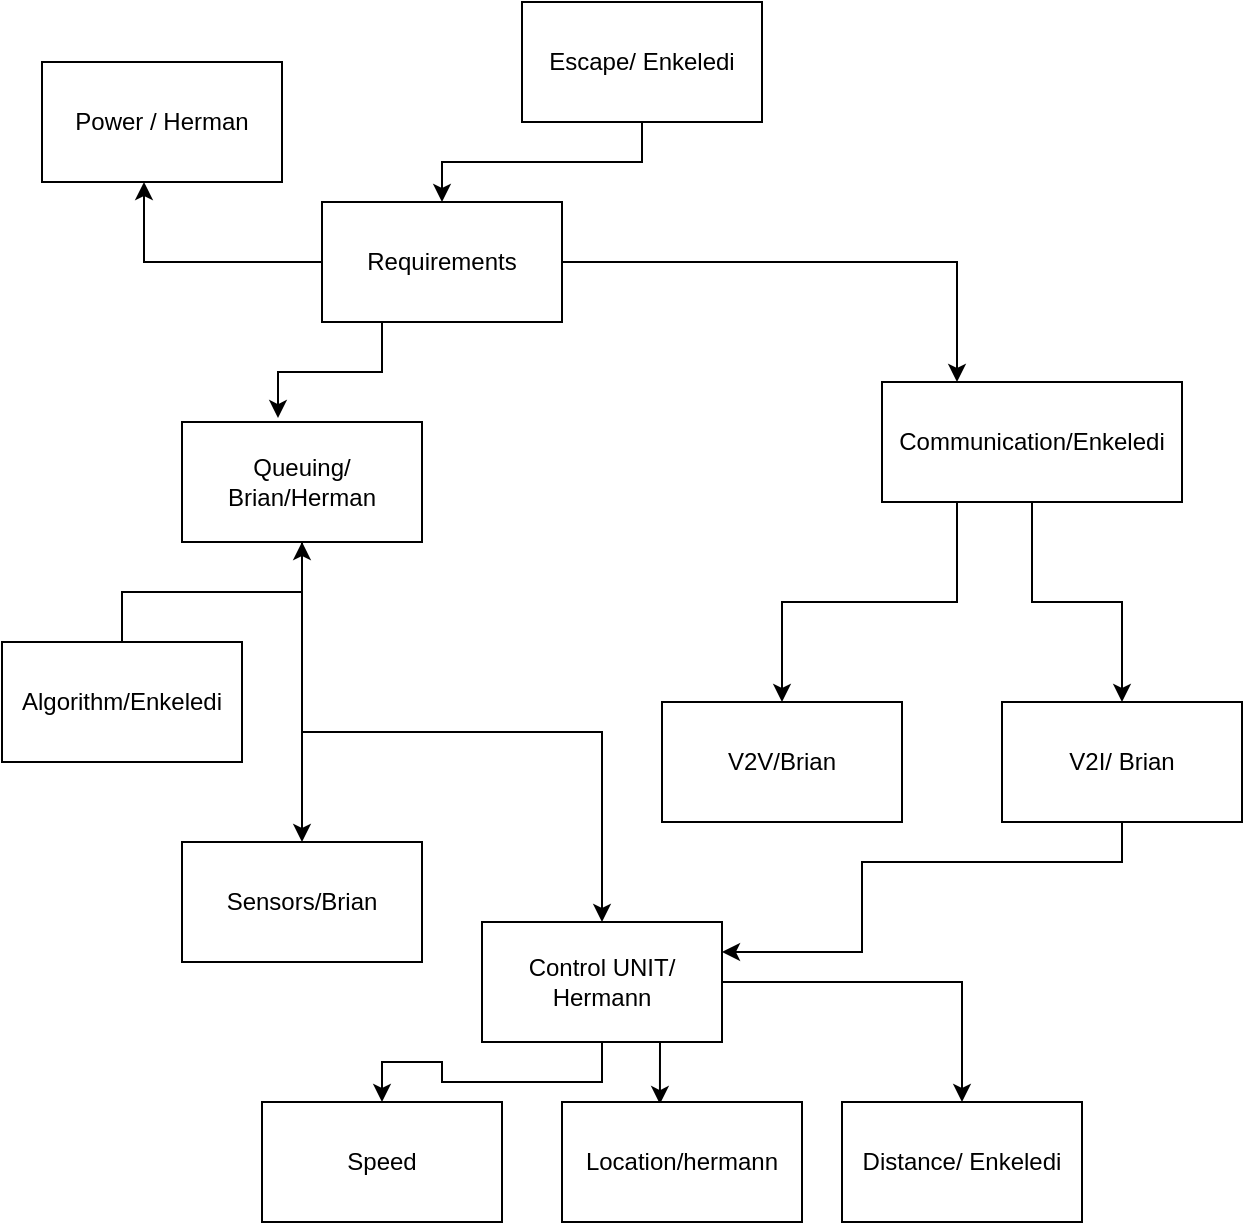 <mxfile version="14.5.7" type="device"><diagram id="P_xK6OYuS4vm6-Nx0U2G" name="Page-1"><mxGraphModel dx="2066" dy="470" grid="1" gridSize="10" guides="1" tooltips="1" connect="1" arrows="1" fold="1" page="1" pageScale="1" pageWidth="827" pageHeight="1169" math="0" shadow="0"><root><mxCell id="0"/><mxCell id="1" parent="0"/><mxCell id="RZ4AEkxYIrlWlsBPZRMS-1" value="V2V/Brian" style="rounded=0;whiteSpace=wrap;html=1;" vertex="1" parent="1"><mxGeometry x="-490" y="430" width="120" height="60" as="geometry"/></mxCell><mxCell id="RZ4AEkxYIrlWlsBPZRMS-4" style="edgeStyle=orthogonalEdgeStyle;rounded=0;orthogonalLoop=1;jettySize=auto;html=1;exitX=0.25;exitY=1;exitDx=0;exitDy=0;entryX=0.4;entryY=-0.033;entryDx=0;entryDy=0;entryPerimeter=0;" edge="1" parent="1" source="RZ4AEkxYIrlWlsBPZRMS-2" target="RZ4AEkxYIrlWlsBPZRMS-3"><mxGeometry relative="1" as="geometry"><mxPoint x="-200" y="280" as="targetPoint"/></mxGeometry></mxCell><mxCell id="RZ4AEkxYIrlWlsBPZRMS-9" style="edgeStyle=orthogonalEdgeStyle;rounded=0;orthogonalLoop=1;jettySize=auto;html=1;entryX=0.25;entryY=0;entryDx=0;entryDy=0;" edge="1" parent="1" source="RZ4AEkxYIrlWlsBPZRMS-2" target="RZ4AEkxYIrlWlsBPZRMS-5"><mxGeometry relative="1" as="geometry"/></mxCell><mxCell id="RZ4AEkxYIrlWlsBPZRMS-17" style="edgeStyle=orthogonalEdgeStyle;rounded=0;orthogonalLoop=1;jettySize=auto;html=1;entryX=0.425;entryY=1;entryDx=0;entryDy=0;entryPerimeter=0;" edge="1" parent="1" source="RZ4AEkxYIrlWlsBPZRMS-2" target="RZ4AEkxYIrlWlsBPZRMS-16"><mxGeometry relative="1" as="geometry"/></mxCell><mxCell id="RZ4AEkxYIrlWlsBPZRMS-2" value="Requirements" style="rounded=0;whiteSpace=wrap;html=1;" vertex="1" parent="1"><mxGeometry x="-660" y="180" width="120" height="60" as="geometry"/></mxCell><mxCell id="RZ4AEkxYIrlWlsBPZRMS-12" style="edgeStyle=orthogonalEdgeStyle;rounded=0;orthogonalLoop=1;jettySize=auto;html=1;exitX=0.5;exitY=1;exitDx=0;exitDy=0;entryX=0.5;entryY=0;entryDx=0;entryDy=0;" edge="1" parent="1" source="RZ4AEkxYIrlWlsBPZRMS-3" target="RZ4AEkxYIrlWlsBPZRMS-10"><mxGeometry relative="1" as="geometry"/></mxCell><mxCell id="RZ4AEkxYIrlWlsBPZRMS-13" style="edgeStyle=orthogonalEdgeStyle;rounded=0;orthogonalLoop=1;jettySize=auto;html=1;" edge="1" parent="1" source="RZ4AEkxYIrlWlsBPZRMS-3" target="RZ4AEkxYIrlWlsBPZRMS-11"><mxGeometry relative="1" as="geometry"/></mxCell><mxCell id="RZ4AEkxYIrlWlsBPZRMS-3" value="Queuing/ Brian/Herman" style="rounded=0;whiteSpace=wrap;html=1;" vertex="1" parent="1"><mxGeometry x="-730" y="290" width="120" height="60" as="geometry"/></mxCell><mxCell id="RZ4AEkxYIrlWlsBPZRMS-7" style="edgeStyle=orthogonalEdgeStyle;rounded=0;orthogonalLoop=1;jettySize=auto;html=1;exitX=0.25;exitY=1;exitDx=0;exitDy=0;entryX=0.5;entryY=0;entryDx=0;entryDy=0;" edge="1" parent="1" source="RZ4AEkxYIrlWlsBPZRMS-5" target="RZ4AEkxYIrlWlsBPZRMS-1"><mxGeometry relative="1" as="geometry"/></mxCell><mxCell id="RZ4AEkxYIrlWlsBPZRMS-8" style="edgeStyle=orthogonalEdgeStyle;rounded=0;orthogonalLoop=1;jettySize=auto;html=1;" edge="1" parent="1" source="RZ4AEkxYIrlWlsBPZRMS-5" target="RZ4AEkxYIrlWlsBPZRMS-6"><mxGeometry relative="1" as="geometry"/></mxCell><mxCell id="RZ4AEkxYIrlWlsBPZRMS-5" value="Communication/Enkeledi&lt;br&gt;" style="rounded=0;whiteSpace=wrap;html=1;" vertex="1" parent="1"><mxGeometry x="-380" y="270" width="150" height="60" as="geometry"/></mxCell><mxCell id="RZ4AEkxYIrlWlsBPZRMS-26" style="edgeStyle=orthogonalEdgeStyle;rounded=0;orthogonalLoop=1;jettySize=auto;html=1;entryX=1;entryY=0.25;entryDx=0;entryDy=0;" edge="1" parent="1" source="RZ4AEkxYIrlWlsBPZRMS-6" target="RZ4AEkxYIrlWlsBPZRMS-10"><mxGeometry relative="1" as="geometry"><Array as="points"><mxPoint x="-260" y="510"/><mxPoint x="-390" y="510"/><mxPoint x="-390" y="555"/></Array></mxGeometry></mxCell><mxCell id="RZ4AEkxYIrlWlsBPZRMS-6" value="V2I/ Brian" style="rounded=0;whiteSpace=wrap;html=1;" vertex="1" parent="1"><mxGeometry x="-320" y="430" width="120" height="60" as="geometry"/></mxCell><mxCell id="RZ4AEkxYIrlWlsBPZRMS-22" style="edgeStyle=orthogonalEdgeStyle;rounded=0;orthogonalLoop=1;jettySize=auto;html=1;" edge="1" parent="1" source="RZ4AEkxYIrlWlsBPZRMS-10" target="RZ4AEkxYIrlWlsBPZRMS-21"><mxGeometry relative="1" as="geometry"/></mxCell><mxCell id="RZ4AEkxYIrlWlsBPZRMS-23" style="edgeStyle=orthogonalEdgeStyle;rounded=0;orthogonalLoop=1;jettySize=auto;html=1;exitX=0.75;exitY=1;exitDx=0;exitDy=0;entryX=0.408;entryY=0.017;entryDx=0;entryDy=0;entryPerimeter=0;" edge="1" parent="1" source="RZ4AEkxYIrlWlsBPZRMS-10" target="RZ4AEkxYIrlWlsBPZRMS-20"><mxGeometry relative="1" as="geometry"/></mxCell><mxCell id="RZ4AEkxYIrlWlsBPZRMS-25" style="edgeStyle=orthogonalEdgeStyle;rounded=0;orthogonalLoop=1;jettySize=auto;html=1;entryX=0.5;entryY=0;entryDx=0;entryDy=0;" edge="1" parent="1" source="RZ4AEkxYIrlWlsBPZRMS-10" target="RZ4AEkxYIrlWlsBPZRMS-24"><mxGeometry relative="1" as="geometry"/></mxCell><mxCell id="RZ4AEkxYIrlWlsBPZRMS-10" value="Control UNIT/ Hermann" style="rounded=0;whiteSpace=wrap;html=1;" vertex="1" parent="1"><mxGeometry x="-580" y="540" width="120" height="60" as="geometry"/></mxCell><mxCell id="RZ4AEkxYIrlWlsBPZRMS-11" value="Sensors/Brian" style="rounded=0;whiteSpace=wrap;html=1;" vertex="1" parent="1"><mxGeometry x="-730" y="500" width="120" height="60" as="geometry"/></mxCell><mxCell id="RZ4AEkxYIrlWlsBPZRMS-15" style="edgeStyle=orthogonalEdgeStyle;rounded=0;orthogonalLoop=1;jettySize=auto;html=1;entryX=0.5;entryY=1;entryDx=0;entryDy=0;" edge="1" parent="1" source="RZ4AEkxYIrlWlsBPZRMS-14" target="RZ4AEkxYIrlWlsBPZRMS-3"><mxGeometry relative="1" as="geometry"/></mxCell><mxCell id="RZ4AEkxYIrlWlsBPZRMS-14" value="Algorithm/Enkeledi" style="rounded=0;whiteSpace=wrap;html=1;" vertex="1" parent="1"><mxGeometry x="-820" y="400" width="120" height="60" as="geometry"/></mxCell><mxCell id="RZ4AEkxYIrlWlsBPZRMS-16" value="Power / Herman" style="rounded=0;whiteSpace=wrap;html=1;" vertex="1" parent="1"><mxGeometry x="-800" y="110" width="120" height="60" as="geometry"/></mxCell><mxCell id="RZ4AEkxYIrlWlsBPZRMS-19" style="edgeStyle=orthogonalEdgeStyle;rounded=0;orthogonalLoop=1;jettySize=auto;html=1;" edge="1" parent="1" source="RZ4AEkxYIrlWlsBPZRMS-18" target="RZ4AEkxYIrlWlsBPZRMS-2"><mxGeometry relative="1" as="geometry"/></mxCell><mxCell id="RZ4AEkxYIrlWlsBPZRMS-18" value="Escape/ Enkeledi" style="rounded=0;whiteSpace=wrap;html=1;" vertex="1" parent="1"><mxGeometry x="-560" y="80" width="120" height="60" as="geometry"/></mxCell><mxCell id="RZ4AEkxYIrlWlsBPZRMS-20" value="Location/hermann" style="rounded=0;whiteSpace=wrap;html=1;" vertex="1" parent="1"><mxGeometry x="-540" y="630" width="120" height="60" as="geometry"/></mxCell><mxCell id="RZ4AEkxYIrlWlsBPZRMS-21" value="Speed" style="rounded=0;whiteSpace=wrap;html=1;" vertex="1" parent="1"><mxGeometry x="-690" y="630" width="120" height="60" as="geometry"/></mxCell><mxCell id="RZ4AEkxYIrlWlsBPZRMS-24" value="Distance/ Enkeledi" style="rounded=0;whiteSpace=wrap;html=1;" vertex="1" parent="1"><mxGeometry x="-400" y="630" width="120" height="60" as="geometry"/></mxCell></root></mxGraphModel></diagram></mxfile>